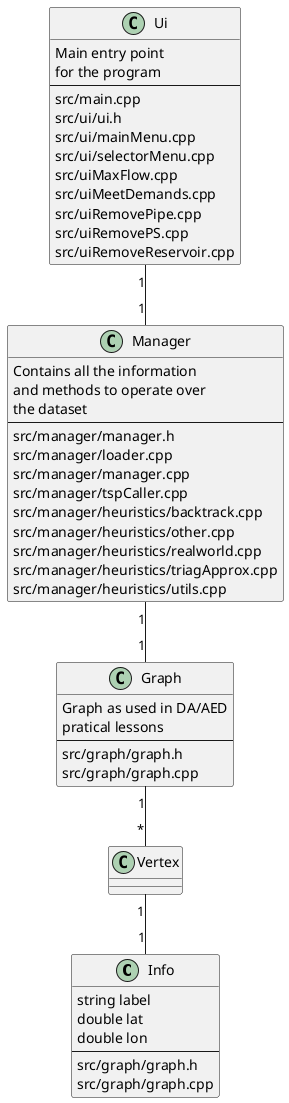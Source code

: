@startuml ClassScheme

class Info {
	string label
	double lat
	double lon
	--
	src/graph/graph.h
	src/graph/graph.cpp
}

class Graph {
	Graph as used in DA/AED
	pratical lessons
	--
	src/graph/graph.h
	src/graph/graph.cpp
}

class Manager {
	Contains all the information
	and methods to operate over 
	the dataset
	--
	src/manager/manager.h
	src/manager/loader.cpp
	src/manager/manager.cpp
	src/manager/tspCaller.cpp
	src/manager/heuristics/backtrack.cpp
	src/manager/heuristics/other.cpp
	src/manager/heuristics/realworld.cpp
	src/manager/heuristics/triagApprox.cpp
	src/manager/heuristics/utils.cpp
}

class Ui {
	Main entry point 
	for the program
	--
	src/main.cpp
	src/ui/ui.h
	src/ui/mainMenu.cpp
	src/ui/selectorMenu.cpp
	src/uiMaxFlow.cpp
	src/uiMeetDemands.cpp
	src/uiRemovePipe.cpp
	src/uiRemovePS.cpp
	src/uiRemoveReservoir.cpp
}

Graph "1" -- "*" Vertex
Vertex "1" -- "1" Info
Ui "1" -- "1" Manager
Manager "1" -- "1" Graph
@enduml